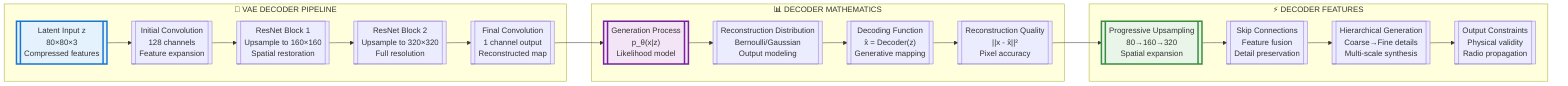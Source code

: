 %% Enhanced VAE Decoder Architecture - Ultra Simple
graph LR
    subgraph "🔄 VAE DECODER PIPELINE"
        A[["Latent Input z<br/>80×80×3<br/>Compressed features"]] --> B[["Initial Convolution<br/>128 channels<br/>Feature expansion"]]
        B --> C[["ResNet Block 1<br/>Upsample to 160×160<br/>Spatial restoration"]]
        C --> D[["ResNet Block 2<br/>Upsample to 320×320<br/>Full resolution"]]
        D --> E[["Final Convolution<br/>1 channel output<br/>Reconstructed map"]]
    end
    
    subgraph "📊 DECODER MATHEMATICS"
        F[["Generation Process<br/>p_θ(x|z)<br/>Likelihood model"]] --> G[["Reconstruction Distribution<br/>Bernoulli/Gaussian<br/>Output modeling"]]
        G --> H[["Decoding Function<br/>x̂ = Decoder(z)<br/>Generative mapping"]]
        H --> I[["Reconstruction Quality<br/>||x - x̂||²<br/>Pixel accuracy"]]
    end
    
    subgraph "⚡ DECODER FEATURES"
        J[["Progressive Upsampling<br/>80→160→320<br/>Spatial expansion"]] --> K[["Skip Connections<br/>Feature fusion<br/>Detail preservation"]]
        K --> L[["Hierarchical Generation<br/>Coarse→Fine details<br/>Multi-scale synthesis"]]
        L --> M[["Output Constraints<br/>Physical validity<br/>Radio propagation"]]
    end
    
    E --> F
    I --> J
    
    style A fill:#E3F2FD,stroke:#1976D2,stroke-width:3px
    style F fill:#F3E5F5,stroke:#7B1FA2,stroke-width:3px
    style J fill:#E8F5E8,stroke:#388E3C,stroke-width:3px